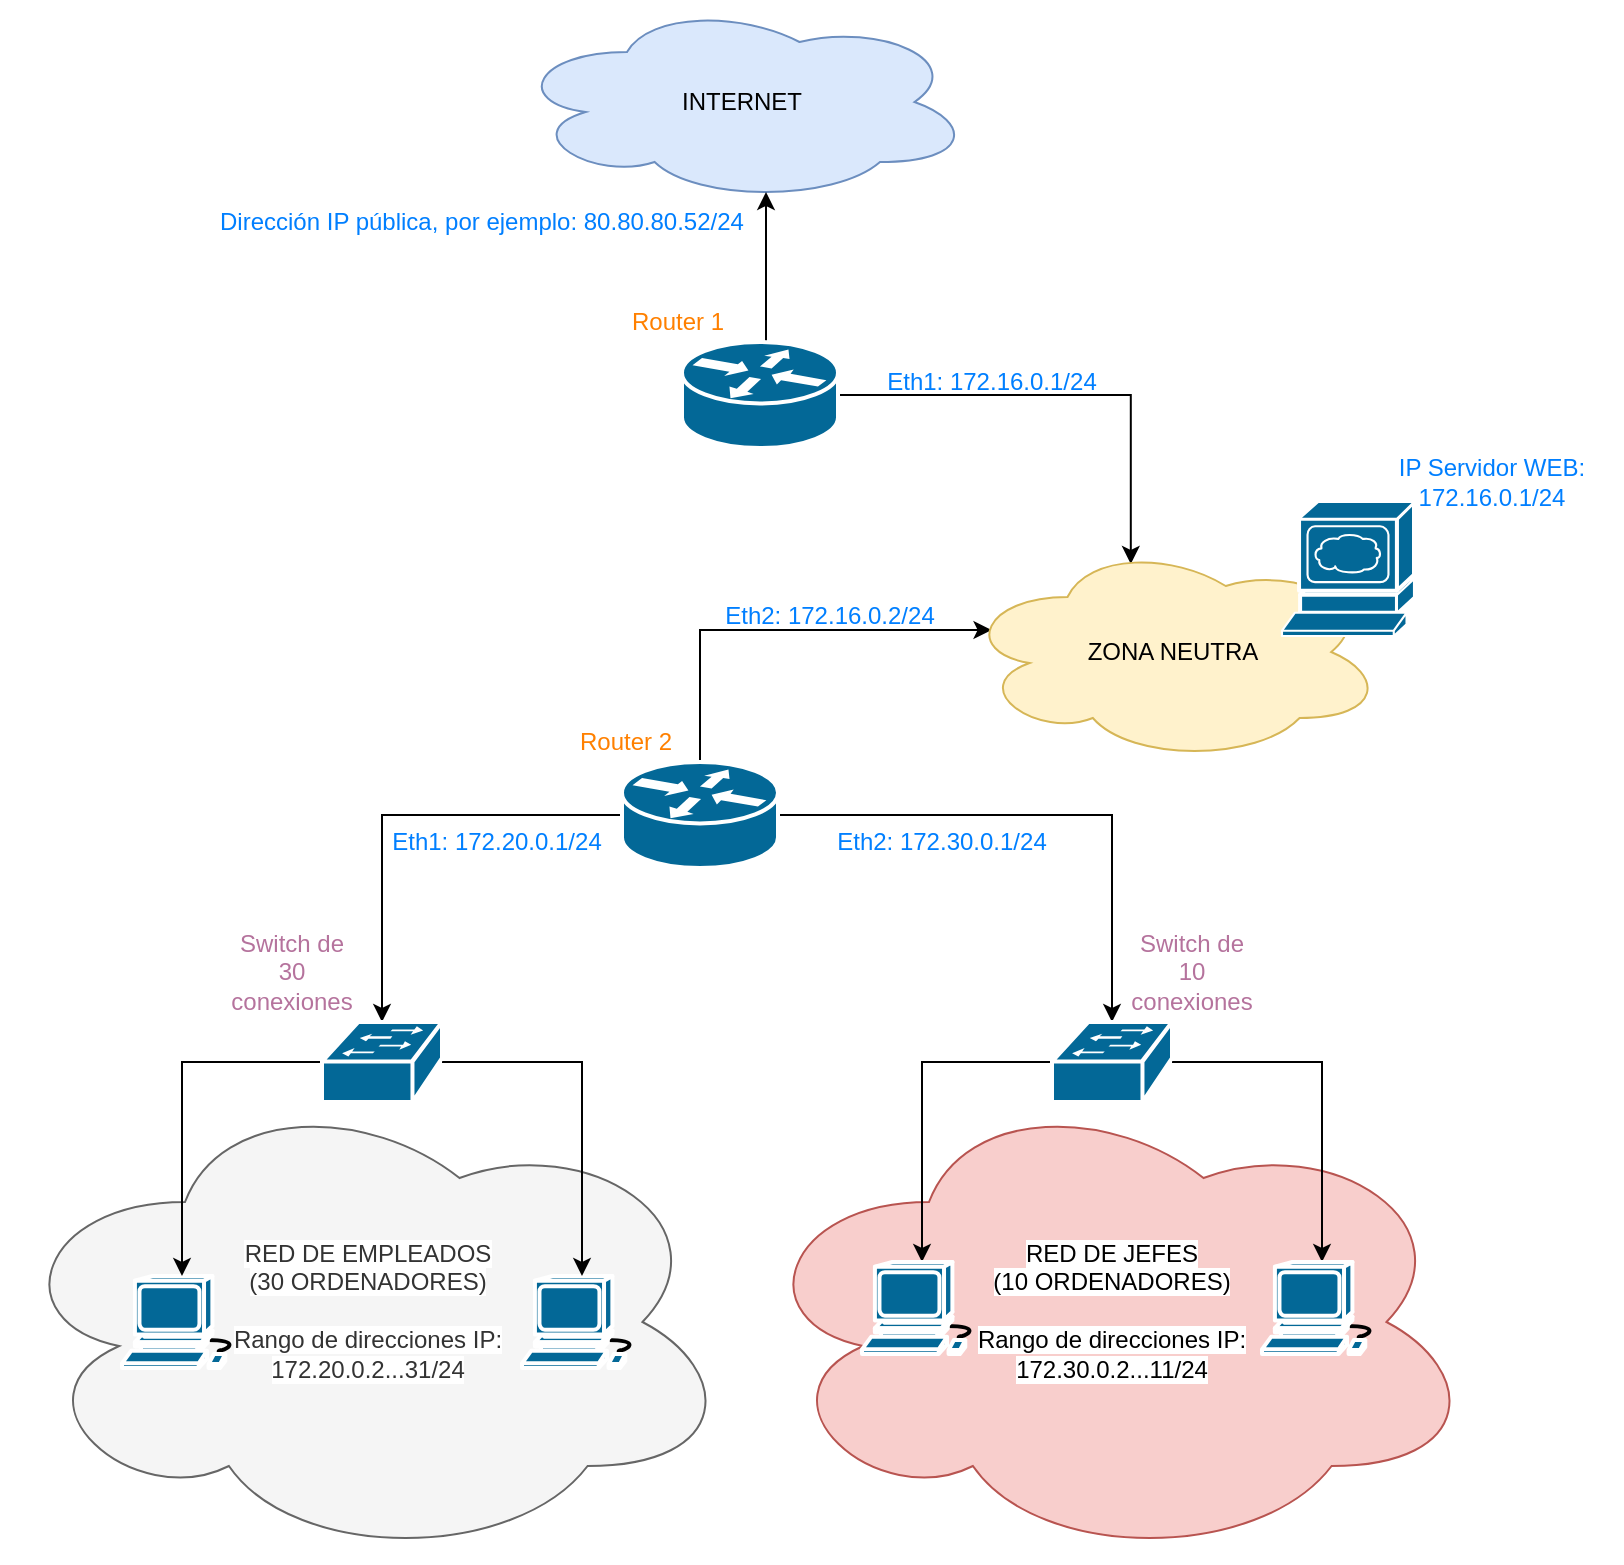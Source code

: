<mxfile version="13.9.9" type="device"><diagram id="uvmFbnP0Lgwl6WZWJoVe" name="Página-1"><mxGraphModel dx="1182" dy="792" grid="1" gridSize="10" guides="1" tooltips="1" connect="1" arrows="1" fold="1" page="1" pageScale="1" pageWidth="827" pageHeight="1169" math="0" shadow="0"><root><mxCell id="0"/><mxCell id="1" parent="0"/><mxCell id="AZi3vzeWB44BdNGK9E0l-42" value="&lt;br&gt;&lt;br&gt;&lt;br&gt;&lt;br&gt;&lt;br&gt;&lt;span style=&quot;background-color: rgb(255 , 255 , 255)&quot;&gt;RED DE JEFES&lt;/span&gt;&lt;br&gt;&lt;span style=&quot;background-color: rgb(255 , 255 , 255)&quot;&gt;(10 ORDENADORES)&lt;br&gt;&lt;br&gt;Rango de direcciones IP:&lt;br&gt;172.30.0.2...11/24&lt;br&gt;&lt;/span&gt;" style="ellipse;shape=cloud;whiteSpace=wrap;html=1;verticalAlign=top;fillColor=#f8cecc;strokeColor=#b85450;" vertex="1" parent="1"><mxGeometry x="372" y="540" width="366" height="240" as="geometry"/></mxCell><mxCell id="AZi3vzeWB44BdNGK9E0l-40" value="&lt;br&gt;&lt;br&gt;&lt;br&gt;&lt;br&gt;&lt;br&gt;&lt;span style=&quot;background-color: rgb(255 , 255 , 255)&quot;&gt;RED DE EMPLEADOS&lt;/span&gt;&lt;br&gt;&lt;span style=&quot;background-color: rgb(255 , 255 , 255)&quot;&gt;(30 ORDENADORES)&lt;br&gt;&lt;br&gt;Rango de direcciones IP:&lt;br&gt;172.20.0.2...31/24&lt;br&gt;&lt;/span&gt;" style="ellipse;shape=cloud;whiteSpace=wrap;html=1;verticalAlign=top;fillColor=#f5f5f5;strokeColor=#666666;fontColor=#333333;" vertex="1" parent="1"><mxGeometry y="540" width="366" height="240" as="geometry"/></mxCell><mxCell id="AZi3vzeWB44BdNGK9E0l-1" value="INTERNET" style="ellipse;shape=cloud;whiteSpace=wrap;html=1;fillColor=#dae8fc;strokeColor=#6c8ebf;" vertex="1" parent="1"><mxGeometry x="255" width="230" height="100" as="geometry"/></mxCell><mxCell id="AZi3vzeWB44BdNGK9E0l-15" style="edgeStyle=orthogonalEdgeStyle;rounded=0;orthogonalLoop=1;jettySize=auto;html=1;entryX=0.4;entryY=0.1;entryDx=0;entryDy=0;entryPerimeter=0;" edge="1" parent="1" source="AZi3vzeWB44BdNGK9E0l-3" target="AZi3vzeWB44BdNGK9E0l-5"><mxGeometry relative="1" as="geometry"><Array as="points"><mxPoint x="564" y="197"/></Array></mxGeometry></mxCell><mxCell id="AZi3vzeWB44BdNGK9E0l-16" style="edgeStyle=orthogonalEdgeStyle;rounded=0;orthogonalLoop=1;jettySize=auto;html=1;" edge="1" parent="1" source="AZi3vzeWB44BdNGK9E0l-3"><mxGeometry relative="1" as="geometry"><mxPoint x="382" y="95" as="targetPoint"/><Array as="points"><mxPoint x="382" y="150"/><mxPoint x="382" y="150"/></Array></mxGeometry></mxCell><mxCell id="AZi3vzeWB44BdNGK9E0l-3" value="" style="shape=mxgraph.cisco.routers.router;html=1;pointerEvents=1;dashed=0;fillColor=#036897;strokeColor=#ffffff;strokeWidth=2;verticalLabelPosition=bottom;verticalAlign=top;align=center;outlineConnect=0;" vertex="1" parent="1"><mxGeometry x="340" y="170" width="78" height="53" as="geometry"/></mxCell><mxCell id="AZi3vzeWB44BdNGK9E0l-27" style="edgeStyle=orthogonalEdgeStyle;rounded=0;orthogonalLoop=1;jettySize=auto;html=1;" edge="1" parent="1" source="AZi3vzeWB44BdNGK9E0l-4" target="AZi3vzeWB44BdNGK9E0l-24"><mxGeometry relative="1" as="geometry"/></mxCell><mxCell id="AZi3vzeWB44BdNGK9E0l-28" style="edgeStyle=orthogonalEdgeStyle;rounded=0;orthogonalLoop=1;jettySize=auto;html=1;" edge="1" parent="1" source="AZi3vzeWB44BdNGK9E0l-4" target="AZi3vzeWB44BdNGK9E0l-25"><mxGeometry relative="1" as="geometry"/></mxCell><mxCell id="AZi3vzeWB44BdNGK9E0l-36" style="edgeStyle=orthogonalEdgeStyle;rounded=0;orthogonalLoop=1;jettySize=auto;html=1;entryX=0.07;entryY=0.4;entryDx=0;entryDy=0;entryPerimeter=0;" edge="1" parent="1" source="AZi3vzeWB44BdNGK9E0l-4" target="AZi3vzeWB44BdNGK9E0l-5"><mxGeometry relative="1" as="geometry"><Array as="points"><mxPoint x="349" y="314"/></Array></mxGeometry></mxCell><mxCell id="AZi3vzeWB44BdNGK9E0l-4" value="" style="shape=mxgraph.cisco.routers.router;html=1;pointerEvents=1;dashed=0;fillColor=#036897;strokeColor=#ffffff;strokeWidth=2;verticalLabelPosition=bottom;verticalAlign=top;align=center;outlineConnect=0;" vertex="1" parent="1"><mxGeometry x="310" y="380" width="78" height="53" as="geometry"/></mxCell><mxCell id="AZi3vzeWB44BdNGK9E0l-5" value="ZONA NEUTRA" style="ellipse;shape=cloud;whiteSpace=wrap;html=1;fillColor=#fff2cc;strokeColor=#d6b656;" vertex="1" parent="1"><mxGeometry x="480" y="270" width="211" height="110" as="geometry"/></mxCell><mxCell id="AZi3vzeWB44BdNGK9E0l-6" value="" style="shape=mxgraph.cisco.servers.www_server;html=1;pointerEvents=1;dashed=0;fillColor=#036897;strokeColor=#ffffff;strokeWidth=2;verticalLabelPosition=bottom;verticalAlign=top;align=center;outlineConnect=0;" vertex="1" parent="1"><mxGeometry x="640" y="250" width="66" height="67" as="geometry"/></mxCell><mxCell id="AZi3vzeWB44BdNGK9E0l-10" value="&lt;font color=&quot;#ff8000&quot;&gt;Router 1&lt;/font&gt;" style="text;html=1;strokeColor=none;fillColor=none;align=center;verticalAlign=middle;whiteSpace=wrap;rounded=0;" vertex="1" parent="1"><mxGeometry x="310" y="150" width="56" height="20" as="geometry"/></mxCell><mxCell id="AZi3vzeWB44BdNGK9E0l-11" value="&lt;font color=&quot;#ff8000&quot;&gt;Router 2&lt;/font&gt;" style="text;html=1;strokeColor=none;fillColor=none;align=center;verticalAlign=middle;whiteSpace=wrap;rounded=0;" vertex="1" parent="1"><mxGeometry x="284" y="360" width="56" height="20" as="geometry"/></mxCell><mxCell id="AZi3vzeWB44BdNGK9E0l-12" value="&lt;font color=&quot;#007fff&quot;&gt;Dirección IP pública, por ejemplo: 80.80.80.52/24&lt;/font&gt;" style="text;html=1;strokeColor=none;fillColor=none;align=center;verticalAlign=middle;whiteSpace=wrap;rounded=0;" vertex="1" parent="1"><mxGeometry x="100" y="100" width="280" height="20" as="geometry"/></mxCell><mxCell id="AZi3vzeWB44BdNGK9E0l-19" value="&lt;font color=&quot;#007fff&quot;&gt;Eth1: 172.16.0.1/24&lt;/font&gt;" style="text;html=1;strokeColor=none;fillColor=none;align=center;verticalAlign=middle;whiteSpace=wrap;rounded=0;" vertex="1" parent="1"><mxGeometry x="390" y="180" width="210" height="20" as="geometry"/></mxCell><mxCell id="AZi3vzeWB44BdNGK9E0l-20" value="&lt;font color=&quot;#007fff&quot;&gt;Eth2: 172.16.0.2/24&lt;/font&gt;" style="text;html=1;strokeColor=none;fillColor=none;align=center;verticalAlign=middle;whiteSpace=wrap;rounded=0;" vertex="1" parent="1"><mxGeometry x="309" y="297" width="210" height="20" as="geometry"/></mxCell><mxCell id="AZi3vzeWB44BdNGK9E0l-21" value="&lt;font color=&quot;#007fff&quot;&gt;IP Servidor WEB: 172.16.0.1/24&lt;/font&gt;" style="text;html=1;strokeColor=none;fillColor=none;align=center;verticalAlign=middle;whiteSpace=wrap;rounded=0;" vertex="1" parent="1"><mxGeometry x="680" y="230" width="130" height="20" as="geometry"/></mxCell><mxCell id="AZi3vzeWB44BdNGK9E0l-22" value="" style="shape=mxgraph.cisco.computers_and_peripherals.workstation;html=1;pointerEvents=1;dashed=0;fillColor=#036897;strokeColor=#ffffff;strokeWidth=2;verticalLabelPosition=bottom;verticalAlign=top;align=center;outlineConnect=0;" vertex="1" parent="1"><mxGeometry x="60" y="637" width="60" height="46" as="geometry"/></mxCell><mxCell id="AZi3vzeWB44BdNGK9E0l-23" value="" style="shape=mxgraph.cisco.computers_and_peripherals.workstation;html=1;pointerEvents=1;dashed=0;fillColor=#036897;strokeColor=#ffffff;strokeWidth=2;verticalLabelPosition=bottom;verticalAlign=top;align=center;outlineConnect=0;" vertex="1" parent="1"><mxGeometry x="260" y="637" width="60" height="46" as="geometry"/></mxCell><mxCell id="AZi3vzeWB44BdNGK9E0l-31" style="edgeStyle=orthogonalEdgeStyle;rounded=0;orthogonalLoop=1;jettySize=auto;html=1;entryX=0.5;entryY=0;entryDx=0;entryDy=0;entryPerimeter=0;" edge="1" parent="1" source="AZi3vzeWB44BdNGK9E0l-24" target="AZi3vzeWB44BdNGK9E0l-22"><mxGeometry relative="1" as="geometry"/></mxCell><mxCell id="AZi3vzeWB44BdNGK9E0l-32" style="edgeStyle=orthogonalEdgeStyle;rounded=0;orthogonalLoop=1;jettySize=auto;html=1;entryX=0.5;entryY=0;entryDx=0;entryDy=0;entryPerimeter=0;" edge="1" parent="1" source="AZi3vzeWB44BdNGK9E0l-24" target="AZi3vzeWB44BdNGK9E0l-23"><mxGeometry relative="1" as="geometry"/></mxCell><mxCell id="AZi3vzeWB44BdNGK9E0l-24" value="" style="shape=mxgraph.cisco.switches.workgroup_switch;html=1;pointerEvents=1;dashed=0;fillColor=#036897;strokeColor=#ffffff;strokeWidth=2;verticalLabelPosition=bottom;verticalAlign=top;align=center;outlineConnect=0;" vertex="1" parent="1"><mxGeometry x="160" y="510" width="60" height="40" as="geometry"/></mxCell><mxCell id="AZi3vzeWB44BdNGK9E0l-45" style="edgeStyle=orthogonalEdgeStyle;rounded=0;orthogonalLoop=1;jettySize=auto;html=1;entryX=0.5;entryY=0;entryDx=0;entryDy=0;entryPerimeter=0;" edge="1" parent="1" source="AZi3vzeWB44BdNGK9E0l-25" target="AZi3vzeWB44BdNGK9E0l-43"><mxGeometry relative="1" as="geometry"/></mxCell><mxCell id="AZi3vzeWB44BdNGK9E0l-46" style="edgeStyle=orthogonalEdgeStyle;rounded=0;orthogonalLoop=1;jettySize=auto;html=1;" edge="1" parent="1" source="AZi3vzeWB44BdNGK9E0l-25" target="AZi3vzeWB44BdNGK9E0l-44"><mxGeometry relative="1" as="geometry"/></mxCell><mxCell id="AZi3vzeWB44BdNGK9E0l-25" value="" style="shape=mxgraph.cisco.switches.workgroup_switch;html=1;pointerEvents=1;dashed=0;fillColor=#036897;strokeColor=#ffffff;strokeWidth=2;verticalLabelPosition=bottom;verticalAlign=top;align=center;outlineConnect=0;" vertex="1" parent="1"><mxGeometry x="525" y="510" width="60" height="40" as="geometry"/></mxCell><mxCell id="AZi3vzeWB44BdNGK9E0l-29" value="&lt;font color=&quot;#007fff&quot;&gt;Eth1: 172.20.0.1/24&lt;/font&gt;" style="text;html=1;strokeColor=none;fillColor=none;align=center;verticalAlign=middle;whiteSpace=wrap;rounded=0;" vertex="1" parent="1"><mxGeometry x="185" y="410" width="125" height="20" as="geometry"/></mxCell><mxCell id="AZi3vzeWB44BdNGK9E0l-30" value="&lt;font color=&quot;#007fff&quot;&gt;Eth2: 172.30.0.1/24&lt;/font&gt;" style="text;html=1;strokeColor=none;fillColor=none;align=center;verticalAlign=middle;whiteSpace=wrap;rounded=0;" vertex="1" parent="1"><mxGeometry x="400" y="410" width="140" height="20" as="geometry"/></mxCell><mxCell id="AZi3vzeWB44BdNGK9E0l-33" value="&lt;font color=&quot;#b5739d&quot;&gt;Switch de 30 conexiones&lt;/font&gt;" style="text;html=1;strokeColor=none;fillColor=none;align=center;verticalAlign=middle;whiteSpace=wrap;rounded=0;" vertex="1" parent="1"><mxGeometry x="110" y="470" width="70" height="30" as="geometry"/></mxCell><mxCell id="AZi3vzeWB44BdNGK9E0l-34" value="&lt;font color=&quot;#b5739d&quot;&gt;Switch de 10 conexiones&lt;/font&gt;" style="text;html=1;strokeColor=none;fillColor=none;align=center;verticalAlign=middle;whiteSpace=wrap;rounded=0;" vertex="1" parent="1"><mxGeometry x="560" y="470" width="70" height="30" as="geometry"/></mxCell><mxCell id="AZi3vzeWB44BdNGK9E0l-43" value="" style="shape=mxgraph.cisco.computers_and_peripherals.workstation;html=1;pointerEvents=1;dashed=0;fillColor=#036897;strokeColor=#ffffff;strokeWidth=2;verticalLabelPosition=bottom;verticalAlign=top;align=center;outlineConnect=0;" vertex="1" parent="1"><mxGeometry x="430" y="630" width="60" height="46" as="geometry"/></mxCell><mxCell id="AZi3vzeWB44BdNGK9E0l-44" value="" style="shape=mxgraph.cisco.computers_and_peripherals.workstation;html=1;pointerEvents=1;dashed=0;fillColor=#036897;strokeColor=#ffffff;strokeWidth=2;verticalLabelPosition=bottom;verticalAlign=top;align=center;outlineConnect=0;" vertex="1" parent="1"><mxGeometry x="630" y="630" width="60" height="46" as="geometry"/></mxCell></root></mxGraphModel></diagram></mxfile>